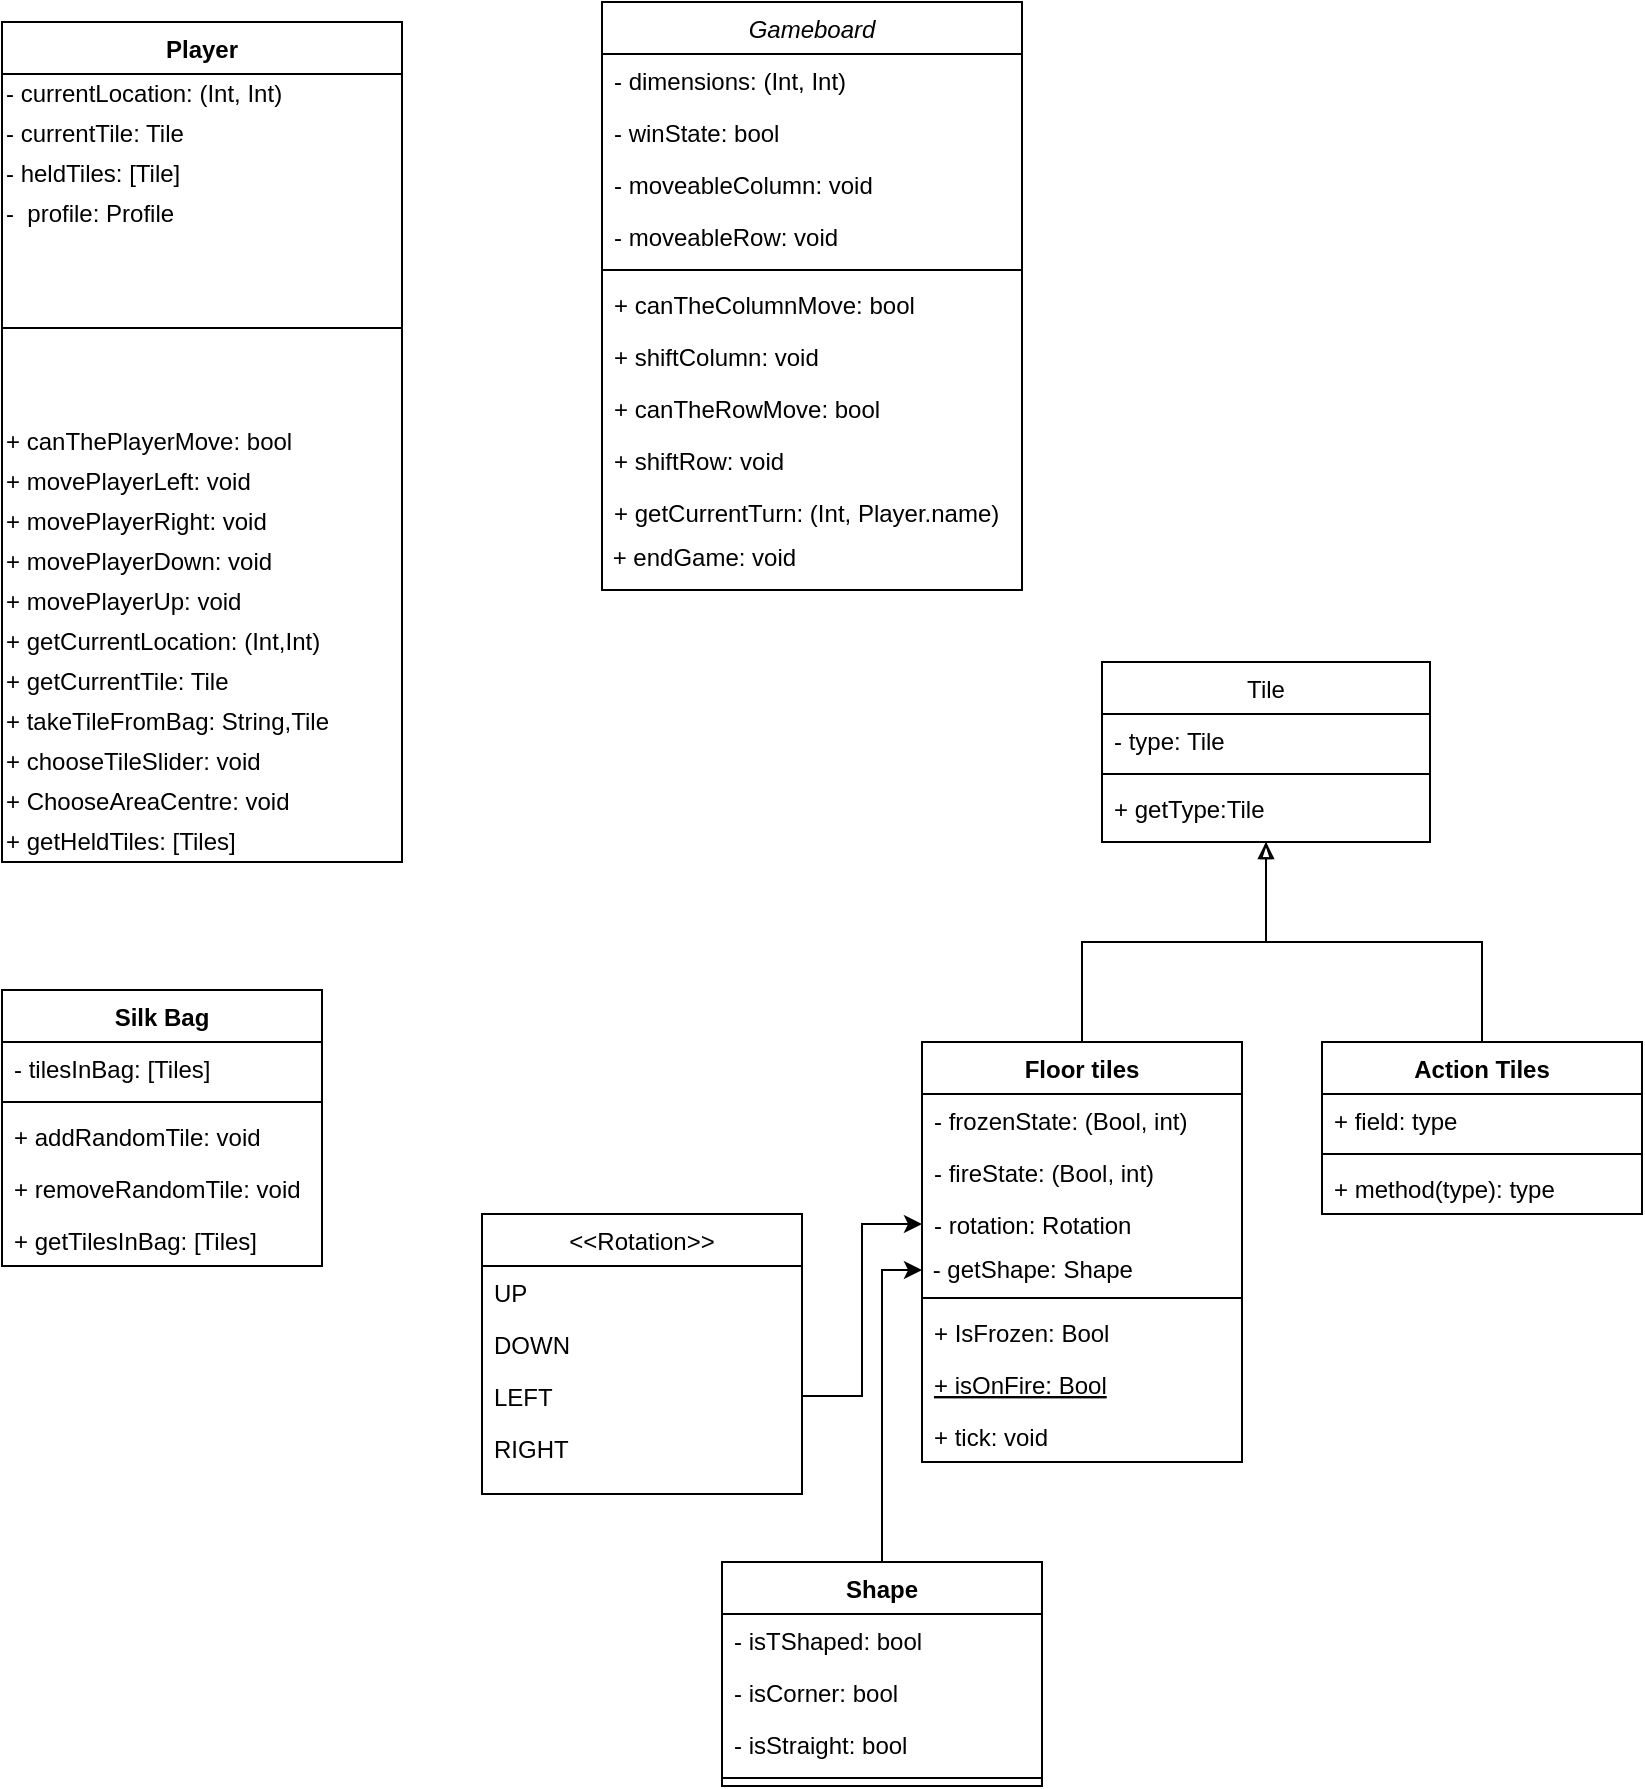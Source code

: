 <mxfile version="13.8.0" type="github">
  <diagram id="C5RBs43oDa-KdzZeNtuy" name="Page-1">
    <mxGraphModel dx="2249" dy="798" grid="1" gridSize="10" guides="1" tooltips="1" connect="1" arrows="1" fold="1" page="1" pageScale="1" pageWidth="827" pageHeight="1169" math="0" shadow="0">
      <root>
        <mxCell id="WIyWlLk6GJQsqaUBKTNV-0" />
        <mxCell id="WIyWlLk6GJQsqaUBKTNV-1" parent="WIyWlLk6GJQsqaUBKTNV-0" />
        <mxCell id="0kmiSbOKYYZA1RMgreV0-23" value="Action Tiles&#xa;" style="swimlane;fontStyle=1;align=center;verticalAlign=top;childLayout=stackLayout;horizontal=1;startSize=26;horizontalStack=0;resizeParent=1;resizeParentMax=0;resizeLast=0;collapsible=1;marginBottom=0;" parent="WIyWlLk6GJQsqaUBKTNV-1" vertex="1">
          <mxGeometry x="360" y="640" width="160" height="86" as="geometry" />
        </mxCell>
        <mxCell id="0kmiSbOKYYZA1RMgreV0-24" value="+ field: type" style="text;strokeColor=none;fillColor=none;align=left;verticalAlign=top;spacingLeft=4;spacingRight=4;overflow=hidden;rotatable=0;points=[[0,0.5],[1,0.5]];portConstraint=eastwest;" parent="0kmiSbOKYYZA1RMgreV0-23" vertex="1">
          <mxGeometry y="26" width="160" height="26" as="geometry" />
        </mxCell>
        <mxCell id="0kmiSbOKYYZA1RMgreV0-25" value="" style="line;strokeWidth=1;fillColor=none;align=left;verticalAlign=middle;spacingTop=-1;spacingLeft=3;spacingRight=3;rotatable=0;labelPosition=right;points=[];portConstraint=eastwest;" parent="0kmiSbOKYYZA1RMgreV0-23" vertex="1">
          <mxGeometry y="52" width="160" height="8" as="geometry" />
        </mxCell>
        <mxCell id="0kmiSbOKYYZA1RMgreV0-26" value="+ method(type): type" style="text;strokeColor=none;fillColor=none;align=left;verticalAlign=top;spacingLeft=4;spacingRight=4;overflow=hidden;rotatable=0;points=[[0,0.5],[1,0.5]];portConstraint=eastwest;" parent="0kmiSbOKYYZA1RMgreV0-23" vertex="1">
          <mxGeometry y="60" width="160" height="26" as="geometry" />
        </mxCell>
        <mxCell id="0kmiSbOKYYZA1RMgreV0-27" style="edgeStyle=orthogonalEdgeStyle;rounded=0;orthogonalLoop=1;jettySize=auto;html=1;startArrow=block;startFill=0;endArrow=none;endFill=0;" parent="WIyWlLk6GJQsqaUBKTNV-1" source="zkfFHV4jXpPFQw0GAbJ--6" target="0kmiSbOKYYZA1RMgreV0-15" edge="1">
          <mxGeometry relative="1" as="geometry" />
        </mxCell>
        <mxCell id="0kmiSbOKYYZA1RMgreV0-28" style="edgeStyle=orthogonalEdgeStyle;rounded=0;orthogonalLoop=1;jettySize=auto;html=1;startArrow=blockThin;startFill=0;endArrow=none;endFill=0;" parent="WIyWlLk6GJQsqaUBKTNV-1" source="zkfFHV4jXpPFQw0GAbJ--6" target="0kmiSbOKYYZA1RMgreV0-23" edge="1">
          <mxGeometry relative="1" as="geometry" />
        </mxCell>
        <mxCell id="0kmiSbOKYYZA1RMgreV0-15" value="Floor tiles&#xa;" style="swimlane;fontStyle=1;align=center;verticalAlign=top;childLayout=stackLayout;horizontal=1;startSize=26;horizontalStack=0;resizeParent=1;resizeParentMax=0;resizeLast=0;collapsible=1;marginBottom=0;" parent="WIyWlLk6GJQsqaUBKTNV-1" vertex="1">
          <mxGeometry x="160" y="640" width="160" height="210" as="geometry" />
        </mxCell>
        <mxCell id="zkfFHV4jXpPFQw0GAbJ--8" value="- frozenState: (Bool, int) " style="text;align=left;verticalAlign=top;spacingLeft=4;spacingRight=4;overflow=hidden;rotatable=0;points=[[0,0.5],[1,0.5]];portConstraint=eastwest;rounded=0;shadow=0;html=0;" parent="0kmiSbOKYYZA1RMgreV0-15" vertex="1">
          <mxGeometry y="26" width="160" height="26" as="geometry" />
        </mxCell>
        <mxCell id="0kmiSbOKYYZA1RMgreV0-1" value="- fireState: (Bool, int)&#xa;" style="text;strokeColor=none;fillColor=none;align=left;verticalAlign=top;spacingLeft=4;spacingRight=4;overflow=hidden;rotatable=0;points=[[0,0.5],[1,0.5]];portConstraint=eastwest;" parent="0kmiSbOKYYZA1RMgreV0-15" vertex="1">
          <mxGeometry y="52" width="160" height="26" as="geometry" />
        </mxCell>
        <mxCell id="0kmiSbOKYYZA1RMgreV0-2" value="- rotation: Rotation" style="text;strokeColor=none;fillColor=none;align=left;verticalAlign=top;spacingLeft=4;spacingRight=4;overflow=hidden;rotatable=0;points=[[0,0.5],[1,0.5]];portConstraint=eastwest;" parent="0kmiSbOKYYZA1RMgreV0-15" vertex="1">
          <mxGeometry y="78" width="160" height="26" as="geometry" />
        </mxCell>
        <mxCell id="-TIKvfEqlca95p2MRU6c-53" value="&amp;nbsp;- getShape: Shape" style="text;html=1;strokeColor=none;fillColor=none;align=left;verticalAlign=middle;whiteSpace=wrap;rounded=0;" vertex="1" parent="0kmiSbOKYYZA1RMgreV0-15">
          <mxGeometry y="104" width="160" height="20" as="geometry" />
        </mxCell>
        <mxCell id="0kmiSbOKYYZA1RMgreV0-17" value="" style="line;strokeWidth=1;fillColor=none;align=left;verticalAlign=middle;spacingTop=-1;spacingLeft=3;spacingRight=3;rotatable=0;labelPosition=right;points=[];portConstraint=eastwest;" parent="0kmiSbOKYYZA1RMgreV0-15" vertex="1">
          <mxGeometry y="124" width="160" height="8" as="geometry" />
        </mxCell>
        <mxCell id="0kmiSbOKYYZA1RMgreV0-4" value="+ IsFrozen: Bool&#xa;" style="text;strokeColor=none;fillColor=none;align=left;verticalAlign=top;spacingLeft=4;spacingRight=4;overflow=hidden;rotatable=0;points=[[0,0.5],[1,0.5]];portConstraint=eastwest;" parent="0kmiSbOKYYZA1RMgreV0-15" vertex="1">
          <mxGeometry y="132" width="160" height="26" as="geometry" />
        </mxCell>
        <mxCell id="zkfFHV4jXpPFQw0GAbJ--10" value="+ isOnFire: Bool" style="text;align=left;verticalAlign=top;spacingLeft=4;spacingRight=4;overflow=hidden;rotatable=0;points=[[0,0.5],[1,0.5]];portConstraint=eastwest;fontStyle=4" parent="0kmiSbOKYYZA1RMgreV0-15" vertex="1">
          <mxGeometry y="158" width="160" height="26" as="geometry" />
        </mxCell>
        <mxCell id="0kmiSbOKYYZA1RMgreV0-5" value="+ tick: void" style="text;strokeColor=none;fillColor=none;align=left;verticalAlign=top;spacingLeft=4;spacingRight=4;overflow=hidden;rotatable=0;points=[[0,0.5],[1,0.5]];portConstraint=eastwest;" parent="0kmiSbOKYYZA1RMgreV0-15" vertex="1">
          <mxGeometry y="184" width="160" height="26" as="geometry" />
        </mxCell>
        <mxCell id="0kmiSbOKYYZA1RMgreV0-29" style="edgeStyle=orthogonalEdgeStyle;rounded=0;orthogonalLoop=1;jettySize=auto;html=1;" parent="WIyWlLk6GJQsqaUBKTNV-1" source="0kmiSbOKYYZA1RMgreV0-10" target="0kmiSbOKYYZA1RMgreV0-2" edge="1">
          <mxGeometry relative="1" as="geometry" />
        </mxCell>
        <mxCell id="-TIKvfEqlca95p2MRU6c-20" style="edgeStyle=orthogonalEdgeStyle;rounded=0;orthogonalLoop=1;jettySize=auto;html=1;exitX=1;exitY=0;exitDx=0;exitDy=0;" edge="1" parent="WIyWlLk6GJQsqaUBKTNV-1" source="-TIKvfEqlca95p2MRU6c-2">
          <mxGeometry relative="1" as="geometry">
            <mxPoint x="-100" y="130" as="targetPoint" />
          </mxGeometry>
        </mxCell>
        <mxCell id="-TIKvfEqlca95p2MRU6c-2" value="Player" style="swimlane;fontStyle=1;align=center;verticalAlign=top;childLayout=stackLayout;horizontal=1;startSize=26;horizontalStack=0;resizeParent=1;resizeParentMax=0;resizeLast=0;collapsible=1;marginBottom=0;" vertex="1" parent="WIyWlLk6GJQsqaUBKTNV-1">
          <mxGeometry x="-300" y="130" width="200" height="420" as="geometry" />
        </mxCell>
        <mxCell id="-TIKvfEqlca95p2MRU6c-17" value="- currentLocation: (Int, Int)" style="text;html=1;align=left;verticalAlign=middle;resizable=0;points=[];autosize=1;" vertex="1" parent="-TIKvfEqlca95p2MRU6c-2">
          <mxGeometry y="26" width="200" height="20" as="geometry" />
        </mxCell>
        <mxCell id="-TIKvfEqlca95p2MRU6c-24" value="- currentTile: Tile" style="text;html=1;align=left;verticalAlign=middle;resizable=0;points=[];autosize=1;" vertex="1" parent="-TIKvfEqlca95p2MRU6c-2">
          <mxGeometry y="46" width="200" height="20" as="geometry" />
        </mxCell>
        <mxCell id="-TIKvfEqlca95p2MRU6c-28" value="- heldTiles: [Tile]" style="text;html=1;align=left;verticalAlign=middle;resizable=0;points=[];autosize=1;" vertex="1" parent="-TIKvfEqlca95p2MRU6c-2">
          <mxGeometry y="66" width="200" height="20" as="geometry" />
        </mxCell>
        <mxCell id="-TIKvfEqlca95p2MRU6c-43" value="-&amp;nbsp; profile: Profile" style="text;html=1;align=left;verticalAlign=middle;resizable=0;points=[];autosize=1;" vertex="1" parent="-TIKvfEqlca95p2MRU6c-2">
          <mxGeometry y="86" width="200" height="20" as="geometry" />
        </mxCell>
        <mxCell id="-TIKvfEqlca95p2MRU6c-4" value="" style="line;strokeWidth=1;fillColor=none;align=left;verticalAlign=middle;spacingTop=-1;spacingLeft=3;spacingRight=3;rotatable=0;labelPosition=right;points=[];portConstraint=eastwest;" vertex="1" parent="-TIKvfEqlca95p2MRU6c-2">
          <mxGeometry y="106" width="200" height="94" as="geometry" />
        </mxCell>
        <mxCell id="-TIKvfEqlca95p2MRU6c-10" value="+ canThePlayerMove: bool" style="text;html=1;align=left;verticalAlign=middle;resizable=0;points=[];autosize=1;" vertex="1" parent="-TIKvfEqlca95p2MRU6c-2">
          <mxGeometry y="200" width="200" height="20" as="geometry" />
        </mxCell>
        <mxCell id="-TIKvfEqlca95p2MRU6c-23" value="+ movePlayerLeft: void" style="text;html=1;align=left;verticalAlign=middle;resizable=0;points=[];autosize=1;" vertex="1" parent="-TIKvfEqlca95p2MRU6c-2">
          <mxGeometry y="220" width="200" height="20" as="geometry" />
        </mxCell>
        <mxCell id="-TIKvfEqlca95p2MRU6c-13" value="+ movePlayerRight: void" style="text;html=1;align=left;verticalAlign=middle;resizable=0;points=[];autosize=1;" vertex="1" parent="-TIKvfEqlca95p2MRU6c-2">
          <mxGeometry y="240" width="200" height="20" as="geometry" />
        </mxCell>
        <mxCell id="-TIKvfEqlca95p2MRU6c-14" value="+ movePlayerDown: void" style="text;html=1;align=left;verticalAlign=middle;resizable=0;points=[];autosize=1;" vertex="1" parent="-TIKvfEqlca95p2MRU6c-2">
          <mxGeometry y="260" width="200" height="20" as="geometry" />
        </mxCell>
        <mxCell id="-TIKvfEqlca95p2MRU6c-15" value="+ movePlayerUp: void" style="text;html=1;align=left;verticalAlign=middle;resizable=0;points=[];autosize=1;" vertex="1" parent="-TIKvfEqlca95p2MRU6c-2">
          <mxGeometry y="280" width="200" height="20" as="geometry" />
        </mxCell>
        <mxCell id="-TIKvfEqlca95p2MRU6c-18" value="+ getCurrentLocation: (Int,Int)" style="text;html=1;align=left;verticalAlign=middle;resizable=0;points=[];autosize=1;" vertex="1" parent="-TIKvfEqlca95p2MRU6c-2">
          <mxGeometry y="300" width="200" height="20" as="geometry" />
        </mxCell>
        <mxCell id="-TIKvfEqlca95p2MRU6c-27" value="+ getCurrentTile: Tile" style="text;html=1;align=left;verticalAlign=middle;resizable=0;points=[];autosize=1;" vertex="1" parent="-TIKvfEqlca95p2MRU6c-2">
          <mxGeometry y="320" width="200" height="20" as="geometry" />
        </mxCell>
        <mxCell id="-TIKvfEqlca95p2MRU6c-19" value="+ takeTileFromBag: String,Tile" style="text;html=1;align=left;verticalAlign=middle;resizable=0;points=[];autosize=1;" vertex="1" parent="-TIKvfEqlca95p2MRU6c-2">
          <mxGeometry y="340" width="200" height="20" as="geometry" />
        </mxCell>
        <mxCell id="-TIKvfEqlca95p2MRU6c-21" value="+ chooseTileSlider: void" style="text;html=1;align=left;verticalAlign=middle;resizable=0;points=[];autosize=1;" vertex="1" parent="-TIKvfEqlca95p2MRU6c-2">
          <mxGeometry y="360" width="200" height="20" as="geometry" />
        </mxCell>
        <mxCell id="-TIKvfEqlca95p2MRU6c-22" value="+ ChooseAreaCentre: void" style="text;html=1;align=left;verticalAlign=middle;resizable=0;points=[];autosize=1;" vertex="1" parent="-TIKvfEqlca95p2MRU6c-2">
          <mxGeometry y="380" width="200" height="20" as="geometry" />
        </mxCell>
        <mxCell id="-TIKvfEqlca95p2MRU6c-29" value="+ getHeldTiles: [Tiles]" style="text;html=1;align=left;verticalAlign=middle;resizable=0;points=[];autosize=1;" vertex="1" parent="-TIKvfEqlca95p2MRU6c-2">
          <mxGeometry y="400" width="200" height="20" as="geometry" />
        </mxCell>
        <mxCell id="-TIKvfEqlca95p2MRU6c-30" value="Silk Bag" style="swimlane;fontStyle=1;align=center;verticalAlign=top;childLayout=stackLayout;horizontal=1;startSize=26;horizontalStack=0;resizeParent=1;resizeParentMax=0;resizeLast=0;collapsible=1;marginBottom=0;" vertex="1" parent="WIyWlLk6GJQsqaUBKTNV-1">
          <mxGeometry x="-300" y="614" width="160" height="138" as="geometry" />
        </mxCell>
        <mxCell id="-TIKvfEqlca95p2MRU6c-31" value="- tilesInBag: [Tiles]" style="text;strokeColor=none;fillColor=none;align=left;verticalAlign=top;spacingLeft=4;spacingRight=4;overflow=hidden;rotatable=0;points=[[0,0.5],[1,0.5]];portConstraint=eastwest;" vertex="1" parent="-TIKvfEqlca95p2MRU6c-30">
          <mxGeometry y="26" width="160" height="26" as="geometry" />
        </mxCell>
        <mxCell id="-TIKvfEqlca95p2MRU6c-32" value="" style="line;strokeWidth=1;fillColor=none;align=left;verticalAlign=middle;spacingTop=-1;spacingLeft=3;spacingRight=3;rotatable=0;labelPosition=right;points=[];portConstraint=eastwest;" vertex="1" parent="-TIKvfEqlca95p2MRU6c-30">
          <mxGeometry y="52" width="160" height="8" as="geometry" />
        </mxCell>
        <mxCell id="-TIKvfEqlca95p2MRU6c-36" value="+ addRandomTile: void" style="text;strokeColor=none;fillColor=none;align=left;verticalAlign=top;spacingLeft=4;spacingRight=4;overflow=hidden;rotatable=0;points=[[0,0.5],[1,0.5]];portConstraint=eastwest;" vertex="1" parent="-TIKvfEqlca95p2MRU6c-30">
          <mxGeometry y="60" width="160" height="26" as="geometry" />
        </mxCell>
        <mxCell id="-TIKvfEqlca95p2MRU6c-35" value="+ removeRandomTile: void" style="text;strokeColor=none;fillColor=none;align=left;verticalAlign=top;spacingLeft=4;spacingRight=4;overflow=hidden;rotatable=0;points=[[0,0.5],[1,0.5]];portConstraint=eastwest;" vertex="1" parent="-TIKvfEqlca95p2MRU6c-30">
          <mxGeometry y="86" width="160" height="26" as="geometry" />
        </mxCell>
        <mxCell id="-TIKvfEqlca95p2MRU6c-33" value="+ getTilesInBag: [Tiles]" style="text;strokeColor=none;fillColor=none;align=left;verticalAlign=top;spacingLeft=4;spacingRight=4;overflow=hidden;rotatable=0;points=[[0,0.5],[1,0.5]];portConstraint=eastwest;" vertex="1" parent="-TIKvfEqlca95p2MRU6c-30">
          <mxGeometry y="112" width="160" height="26" as="geometry" />
        </mxCell>
        <mxCell id="zkfFHV4jXpPFQw0GAbJ--6" value="Tile" style="swimlane;fontStyle=0;align=center;verticalAlign=top;childLayout=stackLayout;horizontal=1;startSize=26;horizontalStack=0;resizeParent=1;resizeLast=0;collapsible=1;marginBottom=0;rounded=0;shadow=0;strokeWidth=1;" parent="WIyWlLk6GJQsqaUBKTNV-1" vertex="1">
          <mxGeometry x="250" y="450" width="164" height="90" as="geometry">
            <mxRectangle x="130" y="380" width="160" height="26" as="alternateBounds" />
          </mxGeometry>
        </mxCell>
        <mxCell id="zkfFHV4jXpPFQw0GAbJ--7" value="- type: Tile" style="text;align=left;verticalAlign=top;spacingLeft=4;spacingRight=4;overflow=hidden;rotatable=0;points=[[0,0.5],[1,0.5]];portConstraint=eastwest;" parent="zkfFHV4jXpPFQw0GAbJ--6" vertex="1">
          <mxGeometry y="26" width="164" height="26" as="geometry" />
        </mxCell>
        <mxCell id="zkfFHV4jXpPFQw0GAbJ--9" value="" style="line;html=1;strokeWidth=1;align=left;verticalAlign=middle;spacingTop=-1;spacingLeft=3;spacingRight=3;rotatable=0;labelPosition=right;points=[];portConstraint=eastwest;" parent="zkfFHV4jXpPFQw0GAbJ--6" vertex="1">
          <mxGeometry y="52" width="164" height="8" as="geometry" />
        </mxCell>
        <mxCell id="zkfFHV4jXpPFQw0GAbJ--11" value="+ getType:Tile" style="text;align=left;verticalAlign=top;spacingLeft=4;spacingRight=4;overflow=hidden;rotatable=0;points=[[0,0.5],[1,0.5]];portConstraint=eastwest;" parent="zkfFHV4jXpPFQw0GAbJ--6" vertex="1">
          <mxGeometry y="60" width="164" height="26" as="geometry" />
        </mxCell>
        <mxCell id="0kmiSbOKYYZA1RMgreV0-6" value="&lt;&lt;Rotation&gt;&gt;" style="swimlane;fontStyle=0;align=center;verticalAlign=top;childLayout=stackLayout;horizontal=1;startSize=26;horizontalStack=0;resizeParent=1;resizeLast=0;collapsible=1;marginBottom=0;rounded=0;shadow=0;strokeWidth=1;" parent="WIyWlLk6GJQsqaUBKTNV-1" vertex="1">
          <mxGeometry x="-60" y="726" width="160" height="140" as="geometry">
            <mxRectangle x="340" y="380" width="170" height="26" as="alternateBounds" />
          </mxGeometry>
        </mxCell>
        <mxCell id="0kmiSbOKYYZA1RMgreV0-7" value="UP" style="text;align=left;verticalAlign=top;spacingLeft=4;spacingRight=4;overflow=hidden;rotatable=0;points=[[0,0.5],[1,0.5]];portConstraint=eastwest;" parent="0kmiSbOKYYZA1RMgreV0-6" vertex="1">
          <mxGeometry y="26" width="160" height="26" as="geometry" />
        </mxCell>
        <mxCell id="0kmiSbOKYYZA1RMgreV0-9" value="DOWN" style="text;strokeColor=none;fillColor=none;align=left;verticalAlign=top;spacingLeft=4;spacingRight=4;overflow=hidden;rotatable=0;points=[[0,0.5],[1,0.5]];portConstraint=eastwest;" parent="0kmiSbOKYYZA1RMgreV0-6" vertex="1">
          <mxGeometry y="52" width="160" height="26" as="geometry" />
        </mxCell>
        <mxCell id="0kmiSbOKYYZA1RMgreV0-10" value="LEFT" style="text;strokeColor=none;fillColor=none;align=left;verticalAlign=top;spacingLeft=4;spacingRight=4;overflow=hidden;rotatable=0;points=[[0,0.5],[1,0.5]];portConstraint=eastwest;" parent="0kmiSbOKYYZA1RMgreV0-6" vertex="1">
          <mxGeometry y="78" width="160" height="26" as="geometry" />
        </mxCell>
        <mxCell id="0kmiSbOKYYZA1RMgreV0-11" value="RIGHT" style="text;strokeColor=none;fillColor=none;align=left;verticalAlign=top;spacingLeft=4;spacingRight=4;overflow=hidden;rotatable=0;points=[[0,0.5],[1,0.5]];portConstraint=eastwest;" parent="0kmiSbOKYYZA1RMgreV0-6" vertex="1">
          <mxGeometry y="104" width="160" height="26" as="geometry" />
        </mxCell>
        <mxCell id="-TIKvfEqlca95p2MRU6c-56" style="edgeStyle=orthogonalEdgeStyle;rounded=0;orthogonalLoop=1;jettySize=auto;html=1;entryX=0;entryY=0.5;entryDx=0;entryDy=0;" edge="1" parent="WIyWlLk6GJQsqaUBKTNV-1" target="-TIKvfEqlca95p2MRU6c-53">
          <mxGeometry relative="1" as="geometry">
            <mxPoint x="140" y="900" as="sourcePoint" />
            <mxPoint x="150" y="754" as="targetPoint" />
            <Array as="points">
              <mxPoint x="140" y="754" />
            </Array>
          </mxGeometry>
        </mxCell>
        <mxCell id="zkfFHV4jXpPFQw0GAbJ--0" value="Gameboard&#xa;" style="swimlane;fontStyle=2;align=center;verticalAlign=top;childLayout=stackLayout;horizontal=1;startSize=26;horizontalStack=0;resizeParent=1;resizeLast=0;collapsible=1;marginBottom=0;rounded=0;shadow=0;strokeWidth=1;" parent="WIyWlLk6GJQsqaUBKTNV-1" vertex="1">
          <mxGeometry y="120" width="210" height="294" as="geometry">
            <mxRectangle x="230" y="140" width="160" height="26" as="alternateBounds" />
          </mxGeometry>
        </mxCell>
        <mxCell id="zkfFHV4jXpPFQw0GAbJ--1" value="- dimensions: (Int, Int)" style="text;align=left;verticalAlign=top;spacingLeft=4;spacingRight=4;overflow=hidden;rotatable=0;points=[[0,0.5],[1,0.5]];portConstraint=eastwest;" parent="zkfFHV4jXpPFQw0GAbJ--0" vertex="1">
          <mxGeometry y="26" width="210" height="26" as="geometry" />
        </mxCell>
        <mxCell id="zkfFHV4jXpPFQw0GAbJ--2" value="- winState: bool" style="text;align=left;verticalAlign=top;spacingLeft=4;spacingRight=4;overflow=hidden;rotatable=0;points=[[0,0.5],[1,0.5]];portConstraint=eastwest;rounded=0;shadow=0;html=0;" parent="zkfFHV4jXpPFQw0GAbJ--0" vertex="1">
          <mxGeometry y="52" width="210" height="26" as="geometry" />
        </mxCell>
        <mxCell id="zkfFHV4jXpPFQw0GAbJ--3" value="- moveableColumn: void" style="text;align=left;verticalAlign=top;spacingLeft=4;spacingRight=4;overflow=hidden;rotatable=0;points=[[0,0.5],[1,0.5]];portConstraint=eastwest;rounded=0;shadow=0;html=0;" parent="zkfFHV4jXpPFQw0GAbJ--0" vertex="1">
          <mxGeometry y="78" width="210" height="26" as="geometry" />
        </mxCell>
        <mxCell id="-TIKvfEqlca95p2MRU6c-37" value="- moveableRow: void" style="text;align=left;verticalAlign=top;spacingLeft=4;spacingRight=4;overflow=hidden;rotatable=0;points=[[0,0.5],[1,0.5]];portConstraint=eastwest;rounded=0;shadow=0;html=0;" vertex="1" parent="zkfFHV4jXpPFQw0GAbJ--0">
          <mxGeometry y="104" width="210" height="26" as="geometry" />
        </mxCell>
        <mxCell id="zkfFHV4jXpPFQw0GAbJ--4" value="" style="line;html=1;strokeWidth=1;align=left;verticalAlign=middle;spacingTop=-1;spacingLeft=3;spacingRight=3;rotatable=0;labelPosition=right;points=[];portConstraint=eastwest;" parent="zkfFHV4jXpPFQw0GAbJ--0" vertex="1">
          <mxGeometry y="130" width="210" height="8" as="geometry" />
        </mxCell>
        <mxCell id="-TIKvfEqlca95p2MRU6c-40" value="+ canTheColumnMove: bool" style="text;align=left;verticalAlign=top;spacingLeft=4;spacingRight=4;overflow=hidden;rotatable=0;points=[[0,0.5],[1,0.5]];portConstraint=eastwest;" vertex="1" parent="zkfFHV4jXpPFQw0GAbJ--0">
          <mxGeometry y="138" width="210" height="26" as="geometry" />
        </mxCell>
        <mxCell id="zkfFHV4jXpPFQw0GAbJ--5" value="+ shiftColumn: void" style="text;align=left;verticalAlign=top;spacingLeft=4;spacingRight=4;overflow=hidden;rotatable=0;points=[[0,0.5],[1,0.5]];portConstraint=eastwest;" parent="zkfFHV4jXpPFQw0GAbJ--0" vertex="1">
          <mxGeometry y="164" width="210" height="26" as="geometry" />
        </mxCell>
        <mxCell id="-TIKvfEqlca95p2MRU6c-41" value="+ canTheRowMove: bool" style="text;align=left;verticalAlign=top;spacingLeft=4;spacingRight=4;overflow=hidden;rotatable=0;points=[[0,0.5],[1,0.5]];portConstraint=eastwest;" vertex="1" parent="zkfFHV4jXpPFQw0GAbJ--0">
          <mxGeometry y="190" width="210" height="26" as="geometry" />
        </mxCell>
        <mxCell id="-TIKvfEqlca95p2MRU6c-39" value="+ shiftRow: void" style="text;align=left;verticalAlign=top;spacingLeft=4;spacingRight=4;overflow=hidden;rotatable=0;points=[[0,0.5],[1,0.5]];portConstraint=eastwest;" vertex="1" parent="zkfFHV4jXpPFQw0GAbJ--0">
          <mxGeometry y="216" width="210" height="26" as="geometry" />
        </mxCell>
        <mxCell id="-TIKvfEqlca95p2MRU6c-42" value="+ getCurrentTurn: (Int, Player.name)" style="text;align=left;verticalAlign=top;spacingLeft=4;spacingRight=4;overflow=hidden;rotatable=0;points=[[0,0.5],[1,0.5]];portConstraint=eastwest;" vertex="1" parent="zkfFHV4jXpPFQw0GAbJ--0">
          <mxGeometry y="242" width="210" height="26" as="geometry" />
        </mxCell>
        <mxCell id="-TIKvfEqlca95p2MRU6c-46" value="&amp;nbsp;+ endGame: void" style="text;html=1;strokeColor=none;fillColor=none;align=left;verticalAlign=middle;whiteSpace=wrap;rounded=0;" vertex="1" parent="zkfFHV4jXpPFQw0GAbJ--0">
          <mxGeometry y="268" width="210" height="20" as="geometry" />
        </mxCell>
        <mxCell id="-TIKvfEqlca95p2MRU6c-58" value="Shape" style="swimlane;fontStyle=1;align=center;verticalAlign=top;childLayout=stackLayout;horizontal=1;startSize=26;horizontalStack=0;resizeParent=1;resizeParentMax=0;resizeLast=0;collapsible=1;marginBottom=0;" vertex="1" parent="WIyWlLk6GJQsqaUBKTNV-1">
          <mxGeometry x="60" y="900" width="160" height="112" as="geometry" />
        </mxCell>
        <mxCell id="-TIKvfEqlca95p2MRU6c-59" value="- isTShaped: bool " style="text;strokeColor=none;fillColor=none;align=left;verticalAlign=top;spacingLeft=4;spacingRight=4;overflow=hidden;rotatable=0;points=[[0,0.5],[1,0.5]];portConstraint=eastwest;" vertex="1" parent="-TIKvfEqlca95p2MRU6c-58">
          <mxGeometry y="26" width="160" height="26" as="geometry" />
        </mxCell>
        <mxCell id="-TIKvfEqlca95p2MRU6c-62" value="- isCorner: bool " style="text;strokeColor=none;fillColor=none;align=left;verticalAlign=top;spacingLeft=4;spacingRight=4;overflow=hidden;rotatable=0;points=[[0,0.5],[1,0.5]];portConstraint=eastwest;" vertex="1" parent="-TIKvfEqlca95p2MRU6c-58">
          <mxGeometry y="52" width="160" height="26" as="geometry" />
        </mxCell>
        <mxCell id="-TIKvfEqlca95p2MRU6c-63" value="- isStraight: bool " style="text;strokeColor=none;fillColor=none;align=left;verticalAlign=top;spacingLeft=4;spacingRight=4;overflow=hidden;rotatable=0;points=[[0,0.5],[1,0.5]];portConstraint=eastwest;" vertex="1" parent="-TIKvfEqlca95p2MRU6c-58">
          <mxGeometry y="78" width="160" height="26" as="geometry" />
        </mxCell>
        <mxCell id="-TIKvfEqlca95p2MRU6c-60" value="" style="line;strokeWidth=1;fillColor=none;align=left;verticalAlign=middle;spacingTop=-1;spacingLeft=3;spacingRight=3;rotatable=0;labelPosition=right;points=[];portConstraint=eastwest;" vertex="1" parent="-TIKvfEqlca95p2MRU6c-58">
          <mxGeometry y="104" width="160" height="8" as="geometry" />
        </mxCell>
      </root>
    </mxGraphModel>
  </diagram>
</mxfile>
